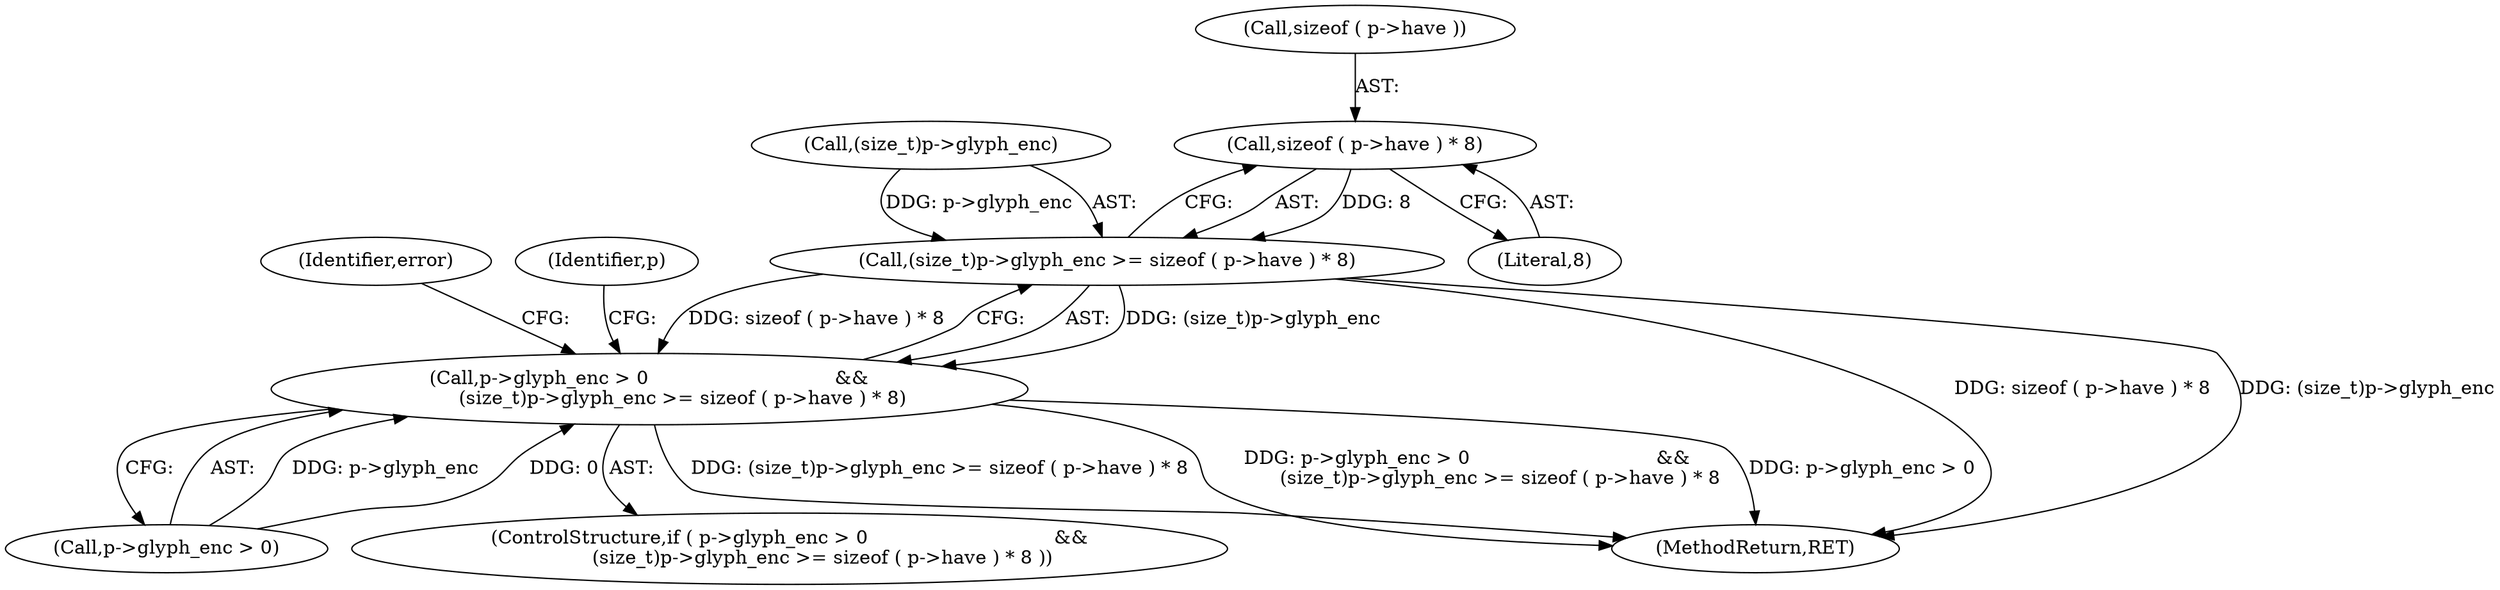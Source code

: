 digraph "1_savannah_07bdb6e289c7954e2a533039dc93c1c136099d2d@del" {
"1000586" [label="(Call,sizeof ( p->have ) * 8)"];
"1000580" [label="(Call,(size_t)p->glyph_enc >= sizeof ( p->have ) * 8)"];
"1000574" [label="(Call,p->glyph_enc > 0                               &&\n           (size_t)p->glyph_enc >= sizeof ( p->have ) * 8)"];
"1000580" [label="(Call,(size_t)p->glyph_enc >= sizeof ( p->have ) * 8)"];
"1000573" [label="(ControlStructure,if ( p->glyph_enc > 0                               &&\n           (size_t)p->glyph_enc >= sizeof ( p->have ) * 8 ))"];
"1000581" [label="(Call,(size_t)p->glyph_enc)"];
"1000591" [label="(Literal,8)"];
"1000586" [label="(Call,sizeof ( p->have ) * 8)"];
"1000574" [label="(Call,p->glyph_enc > 0                               &&\n           (size_t)p->glyph_enc >= sizeof ( p->have ) * 8)"];
"1001568" [label="(MethodReturn,RET)"];
"1000594" [label="(Identifier,error)"];
"1000587" [label="(Call,sizeof ( p->have ))"];
"1000575" [label="(Call,p->glyph_enc > 0)"];
"1000599" [label="(Identifier,p)"];
"1000586" -> "1000580"  [label="AST: "];
"1000586" -> "1000591"  [label="CFG: "];
"1000587" -> "1000586"  [label="AST: "];
"1000591" -> "1000586"  [label="AST: "];
"1000580" -> "1000586"  [label="CFG: "];
"1000586" -> "1000580"  [label="DDG: 8"];
"1000580" -> "1000574"  [label="AST: "];
"1000581" -> "1000580"  [label="AST: "];
"1000574" -> "1000580"  [label="CFG: "];
"1000580" -> "1001568"  [label="DDG: sizeof ( p->have ) * 8"];
"1000580" -> "1001568"  [label="DDG: (size_t)p->glyph_enc"];
"1000580" -> "1000574"  [label="DDG: (size_t)p->glyph_enc"];
"1000580" -> "1000574"  [label="DDG: sizeof ( p->have ) * 8"];
"1000581" -> "1000580"  [label="DDG: p->glyph_enc"];
"1000574" -> "1000573"  [label="AST: "];
"1000574" -> "1000575"  [label="CFG: "];
"1000575" -> "1000574"  [label="AST: "];
"1000594" -> "1000574"  [label="CFG: "];
"1000599" -> "1000574"  [label="CFG: "];
"1000574" -> "1001568"  [label="DDG: p->glyph_enc > 0"];
"1000574" -> "1001568"  [label="DDG: (size_t)p->glyph_enc >= sizeof ( p->have ) * 8"];
"1000574" -> "1001568"  [label="DDG: p->glyph_enc > 0                               &&\n           (size_t)p->glyph_enc >= sizeof ( p->have ) * 8"];
"1000575" -> "1000574"  [label="DDG: p->glyph_enc"];
"1000575" -> "1000574"  [label="DDG: 0"];
}
